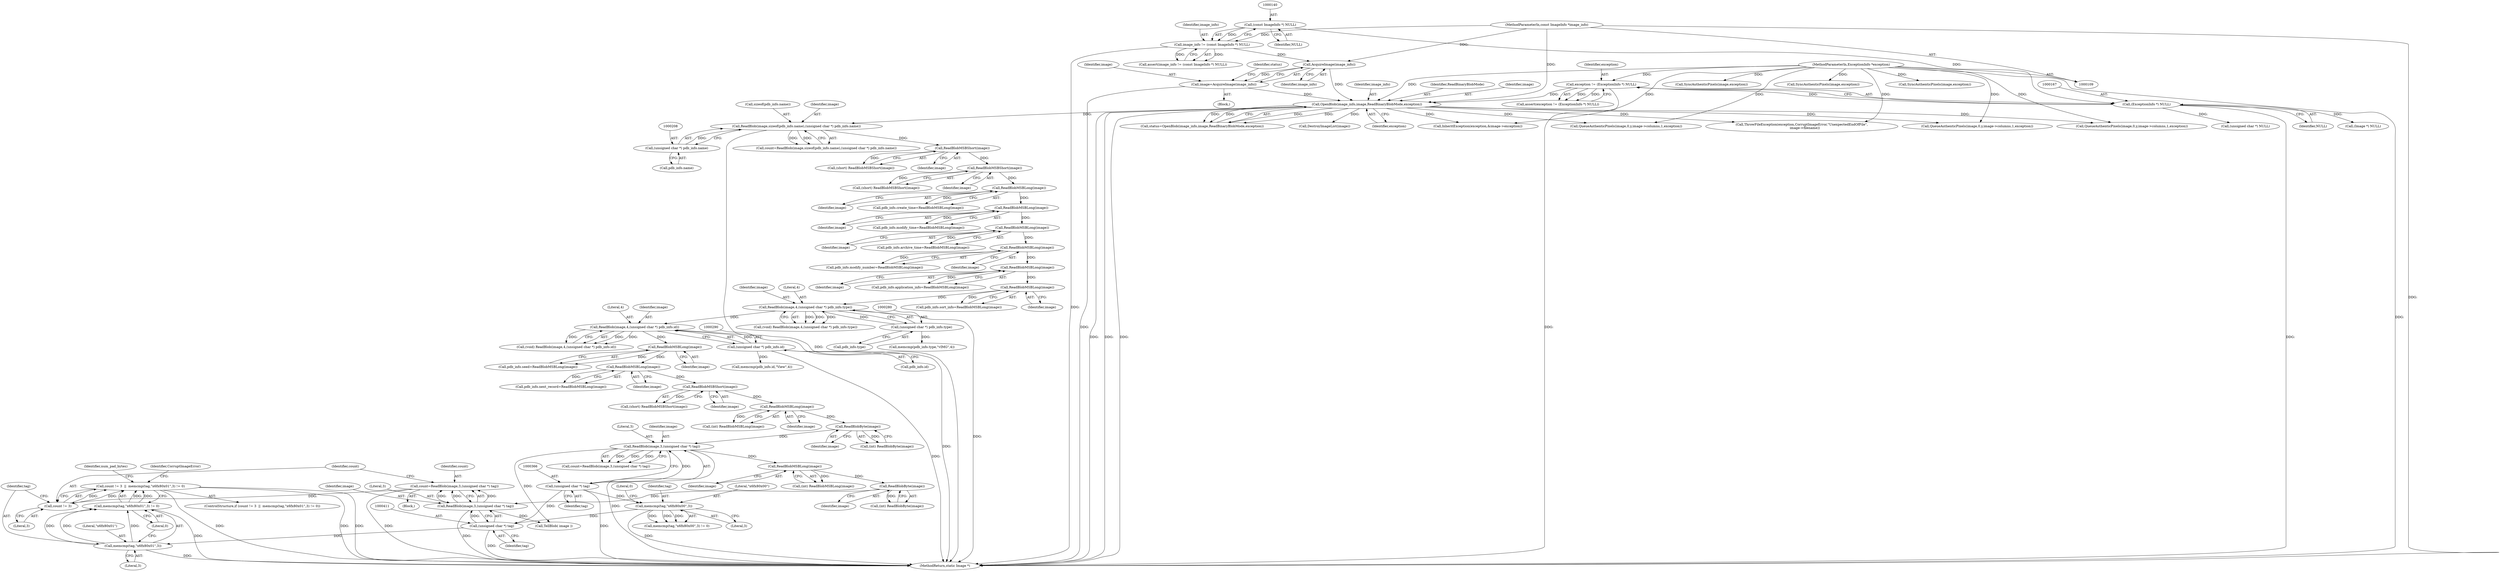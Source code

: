 digraph "0_ImageMagick_424d40ebfcde48bb872eba75179d3d73704fdf1f@API" {
"1000414" [label="(Call,count != 3  ||  memcmp(tag,\"\x6f\x80\x01\",3) != 0)"];
"1000415" [label="(Call,count != 3)"];
"1000405" [label="(Call,count=ReadBlob(image,3,(unsigned char *) tag))"];
"1000407" [label="(Call,ReadBlob(image,3,(unsigned char *) tag))"];
"1000403" [label="(Call,ReadBlobByte(image))"];
"1000395" [label="(Call,ReadBlobMSBLong(image))"];
"1000362" [label="(Call,ReadBlob(image,3,(unsigned char *) tag))"];
"1000355" [label="(Call,ReadBlobByte(image))"];
"1000347" [label="(Call,ReadBlobMSBLong(image))"];
"1000312" [label="(Call,ReadBlobMSBShort(image))"];
"1000304" [label="(Call,ReadBlobMSBLong(image))"];
"1000298" [label="(Call,ReadBlobMSBLong(image))"];
"1000286" [label="(Call,ReadBlob(image,4,(unsigned char *) pdb_info.id))"];
"1000276" [label="(Call,ReadBlob(image,4,(unsigned char *) pdb_info.type))"];
"1000272" [label="(Call,ReadBlobMSBLong(image))"];
"1000266" [label="(Call,ReadBlobMSBLong(image))"];
"1000260" [label="(Call,ReadBlobMSBLong(image))"];
"1000254" [label="(Call,ReadBlobMSBLong(image))"];
"1000248" [label="(Call,ReadBlobMSBLong(image))"];
"1000242" [label="(Call,ReadBlobMSBLong(image))"];
"1000236" [label="(Call,ReadBlobMSBShort(image))"];
"1000228" [label="(Call,ReadBlobMSBShort(image))"];
"1000201" [label="(Call,ReadBlob(image,sizeof(pdb_info.name),(unsigned char *) pdb_info.name))"];
"1000181" [label="(Call,OpenBlob(image_info,image,ReadBinaryBlobMode,exception))"];
"1000177" [label="(Call,AcquireImage(image_info))"];
"1000137" [label="(Call,image_info != (const ImageInfo *) NULL)"];
"1000110" [label="(MethodParameterIn,const ImageInfo *image_info)"];
"1000139" [label="(Call,(const ImageInfo *) NULL)"];
"1000175" [label="(Call,image=AcquireImage(image_info))"];
"1000164" [label="(Call,exception != (ExceptionInfo *) NULL)"];
"1000111" [label="(MethodParameterIn,ExceptionInfo *exception)"];
"1000166" [label="(Call,(ExceptionInfo *) NULL)"];
"1000207" [label="(Call,(unsigned char *) pdb_info.name)"];
"1000279" [label="(Call,(unsigned char *) pdb_info.type)"];
"1000289" [label="(Call,(unsigned char *) pdb_info.id)"];
"1000365" [label="(Call,(unsigned char *) tag)"];
"1000410" [label="(Call,(unsigned char *) tag)"];
"1000374" [label="(Call,memcmp(tag,\"\x6f\x80\x00\",3))"];
"1000418" [label="(Call,memcmp(tag,\"\x6f\x80\x01\",3) != 0)"];
"1000419" [label="(Call,memcmp(tag,\"\x6f\x80\x01\",3))"];
"1000249" [label="(Identifier,image)"];
"1000365" [label="(Call,(unsigned char *) tag)"];
"1000274" [label="(Call,(void) ReadBlob(image,4,(unsigned char *) pdb_info.type))"];
"1000401" [label="(Call,(int) ReadBlobByte(image))"];
"1000199" [label="(Call,count=ReadBlob(image,sizeof(pdb_info.name),(unsigned char *) pdb_info.name))"];
"1000243" [label="(Identifier,image)"];
"1000288" [label="(Literal,4)"];
"1000298" [label="(Call,ReadBlobMSBLong(image))"];
"1000375" [label="(Identifier,tag)"];
"1000286" [label="(Call,ReadBlob(image,4,(unsigned char *) pdb_info.id))"];
"1000180" [label="(Identifier,status)"];
"1000207" [label="(Call,(unsigned char *) pdb_info.name)"];
"1000362" [label="(Call,ReadBlob(image,3,(unsigned char *) tag))"];
"1000363" [label="(Identifier,image)"];
"1000304" [label="(Call,ReadBlobMSBLong(image))"];
"1000376" [label="(Literal,\"\x6f\x80\x00\")"];
"1000254" [label="(Call,ReadBlobMSBLong(image))"];
"1001031" [label="(Call,QueueAuthenticPixels(image,0,y,image->columns,1,exception))"];
"1000137" [label="(Call,image_info != (const ImageInfo *) NULL)"];
"1000176" [label="(Identifier,image)"];
"1000345" [label="(Call,(int) ReadBlobMSBLong(image))"];
"1000377" [label="(Literal,3)"];
"1000175" [label="(Call,image=AcquireImage(image_info))"];
"1000313" [label="(Identifier,image)"];
"1000415" [label="(Call,count != 3)"];
"1000360" [label="(Call,count=ReadBlob(image,3,(unsigned char *) tag))"];
"1000403" [label="(Call,ReadBlobByte(image))"];
"1000139" [label="(Call,(const ImageInfo *) NULL)"];
"1000433" [label="(Call,TellBlob( image ))"];
"1000226" [label="(Call,(short) ReadBlobMSBShort(image))"];
"1000418" [label="(Call,memcmp(tag,\"\x6f\x80\x01\",3) != 0)"];
"1000277" [label="(Identifier,image)"];
"1000182" [label="(Identifier,image_info)"];
"1000405" [label="(Call,count=ReadBlob(image,3,(unsigned char *) tag))"];
"1000179" [label="(Call,status=OpenBlob(image_info,image,ReadBinaryBlobMode,exception))"];
"1000421" [label="(Literal,\"\x6f\x80\x01\")"];
"1000136" [label="(Call,assert(image_info != (const ImageInfo *) NULL))"];
"1000356" [label="(Identifier,image)"];
"1000266" [label="(Call,ReadBlobMSBLong(image))"];
"1000413" [label="(ControlStructure,if (count != 3  ||  memcmp(tag,\"\x6f\x80\x01\",3) != 0))"];
"1000256" [label="(Call,pdb_info.modify_number=ReadBlobMSBLong(image))"];
"1000236" [label="(Call,ReadBlobMSBShort(image))"];
"1000178" [label="(Identifier,image_info)"];
"1001106" [label="(Call,SyncAuthenticPixels(image,exception))"];
"1000255" [label="(Identifier,image)"];
"1000874" [label="(Call,QueueAuthenticPixels(image,0,y,image->columns,1,exception))"];
"1000422" [label="(Literal,3)"];
"1000428" [label="(Identifier,num_pad_bytes)"];
"1000112" [label="(Block,)"];
"1001147" [label="(Call,ThrowFileException(exception,CorruptImageError,\"UnexpectedEndOfFile\",\n      image->filename))"];
"1000165" [label="(Identifier,exception)"];
"1000238" [label="(Call,pdb_info.create_time=ReadBlobMSBLong(image))"];
"1000353" [label="(Call,(int) ReadBlobByte(image))"];
"1000201" [label="(Call,ReadBlob(image,sizeof(pdb_info.name),(unsigned char *) pdb_info.name))"];
"1000234" [label="(Call,(short) ReadBlobMSBShort(image))"];
"1000209" [label="(Call,pdb_info.name)"];
"1000393" [label="(Call,(int) ReadBlobMSBLong(image))"];
"1000164" [label="(Call,exception != (ExceptionInfo *) NULL)"];
"1000373" [label="(Call,memcmp(tag,\"\x6f\x80\x00\",3) != 0)"];
"1000417" [label="(Literal,3)"];
"1000268" [label="(Call,pdb_info.sort_info=ReadBlobMSBLong(image))"];
"1000184" [label="(Identifier,ReadBinaryBlobMode)"];
"1000312" [label="(Call,ReadBlobMSBShort(image))"];
"1000395" [label="(Call,ReadBlobMSBLong(image))"];
"1000279" [label="(Call,(unsigned char *) pdb_info.type)"];
"1000355" [label="(Call,ReadBlobByte(image))"];
"1000244" [label="(Call,pdb_info.modify_time=ReadBlobMSBLong(image))"];
"1001285" [label="(MethodReturn,static Image *)"];
"1000299" [label="(Identifier,image)"];
"1000237" [label="(Identifier,image)"];
"1000425" [label="(Identifier,CorruptImageError)"];
"1000110" [label="(MethodParameterIn,const ImageInfo *image_info)"];
"1000166" [label="(Call,(ExceptionInfo *) NULL)"];
"1000325" [label="(Call,memcmp(pdb_info.id,\"View\",4))"];
"1000396" [label="(Identifier,image)"];
"1000141" [label="(Identifier,NULL)"];
"1000193" [label="(Call,DestroyImageList(image))"];
"1000276" [label="(Call,ReadBlob(image,4,(unsigned char *) pdb_info.type))"];
"1000407" [label="(Call,ReadBlob(image,3,(unsigned char *) tag))"];
"1000300" [label="(Call,pdb_info.next_record=ReadBlobMSBLong(image))"];
"1000408" [label="(Identifier,image)"];
"1000830" [label="(Call,SyncAuthenticPixels(image,exception))"];
"1000419" [label="(Call,memcmp(tag,\"\x6f\x80\x01\",3))"];
"1000406" [label="(Identifier,count)"];
"1000272" [label="(Call,ReadBlobMSBLong(image))"];
"1000294" [label="(Call,pdb_info.seed=ReadBlobMSBLong(image))"];
"1000310" [label="(Call,(short) ReadBlobMSBShort(image))"];
"1000348" [label="(Identifier,image)"];
"1000183" [label="(Identifier,image)"];
"1000317" [label="(Call,memcmp(pdb_info.type,\"vIMG\",4))"];
"1000364" [label="(Literal,3)"];
"1000185" [label="(Identifier,exception)"];
"1000203" [label="(Call,sizeof(pdb_info.name))"];
"1000177" [label="(Call,AcquireImage(image_info))"];
"1000423" [label="(Literal,0)"];
"1000202" [label="(Identifier,image)"];
"1000248" [label="(Call,ReadBlobMSBLong(image))"];
"1000305" [label="(Identifier,image)"];
"1000420" [label="(Identifier,tag)"];
"1000111" [label="(MethodParameterIn,ExceptionInfo *exception)"];
"1000638" [label="(Call,InheritException(exception,&image->exception))"];
"1000138" [label="(Identifier,image_info)"];
"1000987" [label="(Call,SyncAuthenticPixels(image,exception))"];
"1000410" [label="(Call,(unsigned char *) tag)"];
"1000267" [label="(Identifier,image)"];
"1000291" [label="(Call,pdb_info.id)"];
"1000163" [label="(Call,assert(exception != (ExceptionInfo *) NULL))"];
"1000278" [label="(Literal,4)"];
"1000347" [label="(Call,ReadBlobMSBLong(image))"];
"1000242" [label="(Call,ReadBlobMSBLong(image))"];
"1000196" [label="(Call,(Image *) NULL)"];
"1000284" [label="(Call,(void) ReadBlob(image,4,(unsigned char *) pdb_info.id))"];
"1000759" [label="(Call,QueueAuthenticPixels(image,0,y,image->columns,1,exception))"];
"1000260" [label="(Call,ReadBlobMSBLong(image))"];
"1000388" [label="(Block,)"];
"1000262" [label="(Call,pdb_info.application_info=ReadBlobMSBLong(image))"];
"1000168" [label="(Identifier,NULL)"];
"1000281" [label="(Call,pdb_info.type)"];
"1000367" [label="(Identifier,tag)"];
"1000287" [label="(Identifier,image)"];
"1000676" [label="(Call,(unsigned char *) NULL)"];
"1000228" [label="(Call,ReadBlobMSBShort(image))"];
"1000273" [label="(Identifier,image)"];
"1000378" [label="(Literal,0)"];
"1000289" [label="(Call,(unsigned char *) pdb_info.id)"];
"1000414" [label="(Call,count != 3  ||  memcmp(tag,\"\x6f\x80\x01\",3) != 0)"];
"1000261" [label="(Identifier,image)"];
"1000404" [label="(Identifier,image)"];
"1000181" [label="(Call,OpenBlob(image_info,image,ReadBinaryBlobMode,exception))"];
"1000250" [label="(Call,pdb_info.archive_time=ReadBlobMSBLong(image))"];
"1000416" [label="(Identifier,count)"];
"1000412" [label="(Identifier,tag)"];
"1000409" [label="(Literal,3)"];
"1000229" [label="(Identifier,image)"];
"1000374" [label="(Call,memcmp(tag,\"\x6f\x80\x00\",3))"];
"1000414" -> "1000413"  [label="AST: "];
"1000414" -> "1000415"  [label="CFG: "];
"1000414" -> "1000418"  [label="CFG: "];
"1000415" -> "1000414"  [label="AST: "];
"1000418" -> "1000414"  [label="AST: "];
"1000425" -> "1000414"  [label="CFG: "];
"1000428" -> "1000414"  [label="CFG: "];
"1000414" -> "1001285"  [label="DDG: "];
"1000414" -> "1001285"  [label="DDG: "];
"1000414" -> "1001285"  [label="DDG: "];
"1000415" -> "1000414"  [label="DDG: "];
"1000415" -> "1000414"  [label="DDG: "];
"1000418" -> "1000414"  [label="DDG: "];
"1000418" -> "1000414"  [label="DDG: "];
"1000415" -> "1000417"  [label="CFG: "];
"1000416" -> "1000415"  [label="AST: "];
"1000417" -> "1000415"  [label="AST: "];
"1000420" -> "1000415"  [label="CFG: "];
"1000405" -> "1000415"  [label="DDG: "];
"1000405" -> "1000388"  [label="AST: "];
"1000405" -> "1000407"  [label="CFG: "];
"1000406" -> "1000405"  [label="AST: "];
"1000407" -> "1000405"  [label="AST: "];
"1000416" -> "1000405"  [label="CFG: "];
"1000405" -> "1001285"  [label="DDG: "];
"1000407" -> "1000405"  [label="DDG: "];
"1000407" -> "1000405"  [label="DDG: "];
"1000407" -> "1000405"  [label="DDG: "];
"1000407" -> "1000410"  [label="CFG: "];
"1000408" -> "1000407"  [label="AST: "];
"1000409" -> "1000407"  [label="AST: "];
"1000410" -> "1000407"  [label="AST: "];
"1000407" -> "1001285"  [label="DDG: "];
"1000403" -> "1000407"  [label="DDG: "];
"1000410" -> "1000407"  [label="DDG: "];
"1000407" -> "1000433"  [label="DDG: "];
"1000403" -> "1000401"  [label="AST: "];
"1000403" -> "1000404"  [label="CFG: "];
"1000404" -> "1000403"  [label="AST: "];
"1000401" -> "1000403"  [label="CFG: "];
"1000403" -> "1000401"  [label="DDG: "];
"1000395" -> "1000403"  [label="DDG: "];
"1000395" -> "1000393"  [label="AST: "];
"1000395" -> "1000396"  [label="CFG: "];
"1000396" -> "1000395"  [label="AST: "];
"1000393" -> "1000395"  [label="CFG: "];
"1000395" -> "1000393"  [label="DDG: "];
"1000362" -> "1000395"  [label="DDG: "];
"1000362" -> "1000360"  [label="AST: "];
"1000362" -> "1000365"  [label="CFG: "];
"1000363" -> "1000362"  [label="AST: "];
"1000364" -> "1000362"  [label="AST: "];
"1000365" -> "1000362"  [label="AST: "];
"1000360" -> "1000362"  [label="CFG: "];
"1000362" -> "1001285"  [label="DDG: "];
"1000362" -> "1000360"  [label="DDG: "];
"1000362" -> "1000360"  [label="DDG: "];
"1000362" -> "1000360"  [label="DDG: "];
"1000355" -> "1000362"  [label="DDG: "];
"1000365" -> "1000362"  [label="DDG: "];
"1000362" -> "1000433"  [label="DDG: "];
"1000355" -> "1000353"  [label="AST: "];
"1000355" -> "1000356"  [label="CFG: "];
"1000356" -> "1000355"  [label="AST: "];
"1000353" -> "1000355"  [label="CFG: "];
"1000355" -> "1000353"  [label="DDG: "];
"1000347" -> "1000355"  [label="DDG: "];
"1000347" -> "1000345"  [label="AST: "];
"1000347" -> "1000348"  [label="CFG: "];
"1000348" -> "1000347"  [label="AST: "];
"1000345" -> "1000347"  [label="CFG: "];
"1000347" -> "1000345"  [label="DDG: "];
"1000312" -> "1000347"  [label="DDG: "];
"1000312" -> "1000310"  [label="AST: "];
"1000312" -> "1000313"  [label="CFG: "];
"1000313" -> "1000312"  [label="AST: "];
"1000310" -> "1000312"  [label="CFG: "];
"1000312" -> "1000310"  [label="DDG: "];
"1000304" -> "1000312"  [label="DDG: "];
"1000304" -> "1000300"  [label="AST: "];
"1000304" -> "1000305"  [label="CFG: "];
"1000305" -> "1000304"  [label="AST: "];
"1000300" -> "1000304"  [label="CFG: "];
"1000304" -> "1000300"  [label="DDG: "];
"1000298" -> "1000304"  [label="DDG: "];
"1000298" -> "1000294"  [label="AST: "];
"1000298" -> "1000299"  [label="CFG: "];
"1000299" -> "1000298"  [label="AST: "];
"1000294" -> "1000298"  [label="CFG: "];
"1000298" -> "1000294"  [label="DDG: "];
"1000286" -> "1000298"  [label="DDG: "];
"1000286" -> "1000284"  [label="AST: "];
"1000286" -> "1000289"  [label="CFG: "];
"1000287" -> "1000286"  [label="AST: "];
"1000288" -> "1000286"  [label="AST: "];
"1000289" -> "1000286"  [label="AST: "];
"1000284" -> "1000286"  [label="CFG: "];
"1000286" -> "1001285"  [label="DDG: "];
"1000286" -> "1000284"  [label="DDG: "];
"1000286" -> "1000284"  [label="DDG: "];
"1000286" -> "1000284"  [label="DDG: "];
"1000276" -> "1000286"  [label="DDG: "];
"1000289" -> "1000286"  [label="DDG: "];
"1000276" -> "1000274"  [label="AST: "];
"1000276" -> "1000279"  [label="CFG: "];
"1000277" -> "1000276"  [label="AST: "];
"1000278" -> "1000276"  [label="AST: "];
"1000279" -> "1000276"  [label="AST: "];
"1000274" -> "1000276"  [label="CFG: "];
"1000276" -> "1001285"  [label="DDG: "];
"1000276" -> "1000274"  [label="DDG: "];
"1000276" -> "1000274"  [label="DDG: "];
"1000276" -> "1000274"  [label="DDG: "];
"1000272" -> "1000276"  [label="DDG: "];
"1000279" -> "1000276"  [label="DDG: "];
"1000272" -> "1000268"  [label="AST: "];
"1000272" -> "1000273"  [label="CFG: "];
"1000273" -> "1000272"  [label="AST: "];
"1000268" -> "1000272"  [label="CFG: "];
"1000272" -> "1000268"  [label="DDG: "];
"1000266" -> "1000272"  [label="DDG: "];
"1000266" -> "1000262"  [label="AST: "];
"1000266" -> "1000267"  [label="CFG: "];
"1000267" -> "1000266"  [label="AST: "];
"1000262" -> "1000266"  [label="CFG: "];
"1000266" -> "1000262"  [label="DDG: "];
"1000260" -> "1000266"  [label="DDG: "];
"1000260" -> "1000256"  [label="AST: "];
"1000260" -> "1000261"  [label="CFG: "];
"1000261" -> "1000260"  [label="AST: "];
"1000256" -> "1000260"  [label="CFG: "];
"1000260" -> "1000256"  [label="DDG: "];
"1000254" -> "1000260"  [label="DDG: "];
"1000254" -> "1000250"  [label="AST: "];
"1000254" -> "1000255"  [label="CFG: "];
"1000255" -> "1000254"  [label="AST: "];
"1000250" -> "1000254"  [label="CFG: "];
"1000254" -> "1000250"  [label="DDG: "];
"1000248" -> "1000254"  [label="DDG: "];
"1000248" -> "1000244"  [label="AST: "];
"1000248" -> "1000249"  [label="CFG: "];
"1000249" -> "1000248"  [label="AST: "];
"1000244" -> "1000248"  [label="CFG: "];
"1000248" -> "1000244"  [label="DDG: "];
"1000242" -> "1000248"  [label="DDG: "];
"1000242" -> "1000238"  [label="AST: "];
"1000242" -> "1000243"  [label="CFG: "];
"1000243" -> "1000242"  [label="AST: "];
"1000238" -> "1000242"  [label="CFG: "];
"1000242" -> "1000238"  [label="DDG: "];
"1000236" -> "1000242"  [label="DDG: "];
"1000236" -> "1000234"  [label="AST: "];
"1000236" -> "1000237"  [label="CFG: "];
"1000237" -> "1000236"  [label="AST: "];
"1000234" -> "1000236"  [label="CFG: "];
"1000236" -> "1000234"  [label="DDG: "];
"1000228" -> "1000236"  [label="DDG: "];
"1000228" -> "1000226"  [label="AST: "];
"1000228" -> "1000229"  [label="CFG: "];
"1000229" -> "1000228"  [label="AST: "];
"1000226" -> "1000228"  [label="CFG: "];
"1000228" -> "1000226"  [label="DDG: "];
"1000201" -> "1000228"  [label="DDG: "];
"1000201" -> "1000199"  [label="AST: "];
"1000201" -> "1000207"  [label="CFG: "];
"1000202" -> "1000201"  [label="AST: "];
"1000203" -> "1000201"  [label="AST: "];
"1000207" -> "1000201"  [label="AST: "];
"1000199" -> "1000201"  [label="CFG: "];
"1000201" -> "1001285"  [label="DDG: "];
"1000201" -> "1000199"  [label="DDG: "];
"1000201" -> "1000199"  [label="DDG: "];
"1000181" -> "1000201"  [label="DDG: "];
"1000207" -> "1000201"  [label="DDG: "];
"1000181" -> "1000179"  [label="AST: "];
"1000181" -> "1000185"  [label="CFG: "];
"1000182" -> "1000181"  [label="AST: "];
"1000183" -> "1000181"  [label="AST: "];
"1000184" -> "1000181"  [label="AST: "];
"1000185" -> "1000181"  [label="AST: "];
"1000179" -> "1000181"  [label="CFG: "];
"1000181" -> "1001285"  [label="DDG: "];
"1000181" -> "1001285"  [label="DDG: "];
"1000181" -> "1001285"  [label="DDG: "];
"1000181" -> "1000179"  [label="DDG: "];
"1000181" -> "1000179"  [label="DDG: "];
"1000181" -> "1000179"  [label="DDG: "];
"1000181" -> "1000179"  [label="DDG: "];
"1000177" -> "1000181"  [label="DDG: "];
"1000110" -> "1000181"  [label="DDG: "];
"1000175" -> "1000181"  [label="DDG: "];
"1000164" -> "1000181"  [label="DDG: "];
"1000111" -> "1000181"  [label="DDG: "];
"1000181" -> "1000193"  [label="DDG: "];
"1000181" -> "1000638"  [label="DDG: "];
"1000181" -> "1000759"  [label="DDG: "];
"1000181" -> "1000874"  [label="DDG: "];
"1000181" -> "1001031"  [label="DDG: "];
"1000181" -> "1001147"  [label="DDG: "];
"1000177" -> "1000175"  [label="AST: "];
"1000177" -> "1000178"  [label="CFG: "];
"1000178" -> "1000177"  [label="AST: "];
"1000175" -> "1000177"  [label="CFG: "];
"1000177" -> "1000175"  [label="DDG: "];
"1000137" -> "1000177"  [label="DDG: "];
"1000110" -> "1000177"  [label="DDG: "];
"1000137" -> "1000136"  [label="AST: "];
"1000137" -> "1000139"  [label="CFG: "];
"1000138" -> "1000137"  [label="AST: "];
"1000139" -> "1000137"  [label="AST: "];
"1000136" -> "1000137"  [label="CFG: "];
"1000137" -> "1001285"  [label="DDG: "];
"1000137" -> "1000136"  [label="DDG: "];
"1000137" -> "1000136"  [label="DDG: "];
"1000110" -> "1000137"  [label="DDG: "];
"1000139" -> "1000137"  [label="DDG: "];
"1000110" -> "1000109"  [label="AST: "];
"1000110" -> "1001285"  [label="DDG: "];
"1000139" -> "1000141"  [label="CFG: "];
"1000140" -> "1000139"  [label="AST: "];
"1000141" -> "1000139"  [label="AST: "];
"1000139" -> "1000166"  [label="DDG: "];
"1000175" -> "1000112"  [label="AST: "];
"1000176" -> "1000175"  [label="AST: "];
"1000180" -> "1000175"  [label="CFG: "];
"1000175" -> "1001285"  [label="DDG: "];
"1000164" -> "1000163"  [label="AST: "];
"1000164" -> "1000166"  [label="CFG: "];
"1000165" -> "1000164"  [label="AST: "];
"1000166" -> "1000164"  [label="AST: "];
"1000163" -> "1000164"  [label="CFG: "];
"1000164" -> "1001285"  [label="DDG: "];
"1000164" -> "1000163"  [label="DDG: "];
"1000164" -> "1000163"  [label="DDG: "];
"1000111" -> "1000164"  [label="DDG: "];
"1000166" -> "1000164"  [label="DDG: "];
"1000111" -> "1000109"  [label="AST: "];
"1000111" -> "1001285"  [label="DDG: "];
"1000111" -> "1000638"  [label="DDG: "];
"1000111" -> "1000759"  [label="DDG: "];
"1000111" -> "1000830"  [label="DDG: "];
"1000111" -> "1000874"  [label="DDG: "];
"1000111" -> "1000987"  [label="DDG: "];
"1000111" -> "1001031"  [label="DDG: "];
"1000111" -> "1001106"  [label="DDG: "];
"1000111" -> "1001147"  [label="DDG: "];
"1000166" -> "1000168"  [label="CFG: "];
"1000167" -> "1000166"  [label="AST: "];
"1000168" -> "1000166"  [label="AST: "];
"1000166" -> "1001285"  [label="DDG: "];
"1000166" -> "1000196"  [label="DDG: "];
"1000166" -> "1000676"  [label="DDG: "];
"1000207" -> "1000209"  [label="CFG: "];
"1000208" -> "1000207"  [label="AST: "];
"1000209" -> "1000207"  [label="AST: "];
"1000279" -> "1000281"  [label="CFG: "];
"1000280" -> "1000279"  [label="AST: "];
"1000281" -> "1000279"  [label="AST: "];
"1000279" -> "1000317"  [label="DDG: "];
"1000289" -> "1000291"  [label="CFG: "];
"1000290" -> "1000289"  [label="AST: "];
"1000291" -> "1000289"  [label="AST: "];
"1000289" -> "1001285"  [label="DDG: "];
"1000289" -> "1000325"  [label="DDG: "];
"1000365" -> "1000367"  [label="CFG: "];
"1000366" -> "1000365"  [label="AST: "];
"1000367" -> "1000365"  [label="AST: "];
"1000365" -> "1001285"  [label="DDG: "];
"1000365" -> "1000374"  [label="DDG: "];
"1000365" -> "1000410"  [label="DDG: "];
"1000410" -> "1000412"  [label="CFG: "];
"1000411" -> "1000410"  [label="AST: "];
"1000412" -> "1000410"  [label="AST: "];
"1000410" -> "1001285"  [label="DDG: "];
"1000374" -> "1000410"  [label="DDG: "];
"1000410" -> "1000419"  [label="DDG: "];
"1000374" -> "1000373"  [label="AST: "];
"1000374" -> "1000377"  [label="CFG: "];
"1000375" -> "1000374"  [label="AST: "];
"1000376" -> "1000374"  [label="AST: "];
"1000377" -> "1000374"  [label="AST: "];
"1000378" -> "1000374"  [label="CFG: "];
"1000374" -> "1001285"  [label="DDG: "];
"1000374" -> "1000373"  [label="DDG: "];
"1000374" -> "1000373"  [label="DDG: "];
"1000374" -> "1000373"  [label="DDG: "];
"1000418" -> "1000423"  [label="CFG: "];
"1000419" -> "1000418"  [label="AST: "];
"1000423" -> "1000418"  [label="AST: "];
"1000418" -> "1001285"  [label="DDG: "];
"1000419" -> "1000418"  [label="DDG: "];
"1000419" -> "1000418"  [label="DDG: "];
"1000419" -> "1000418"  [label="DDG: "];
"1000419" -> "1000422"  [label="CFG: "];
"1000420" -> "1000419"  [label="AST: "];
"1000421" -> "1000419"  [label="AST: "];
"1000422" -> "1000419"  [label="AST: "];
"1000423" -> "1000419"  [label="CFG: "];
"1000419" -> "1001285"  [label="DDG: "];
}
